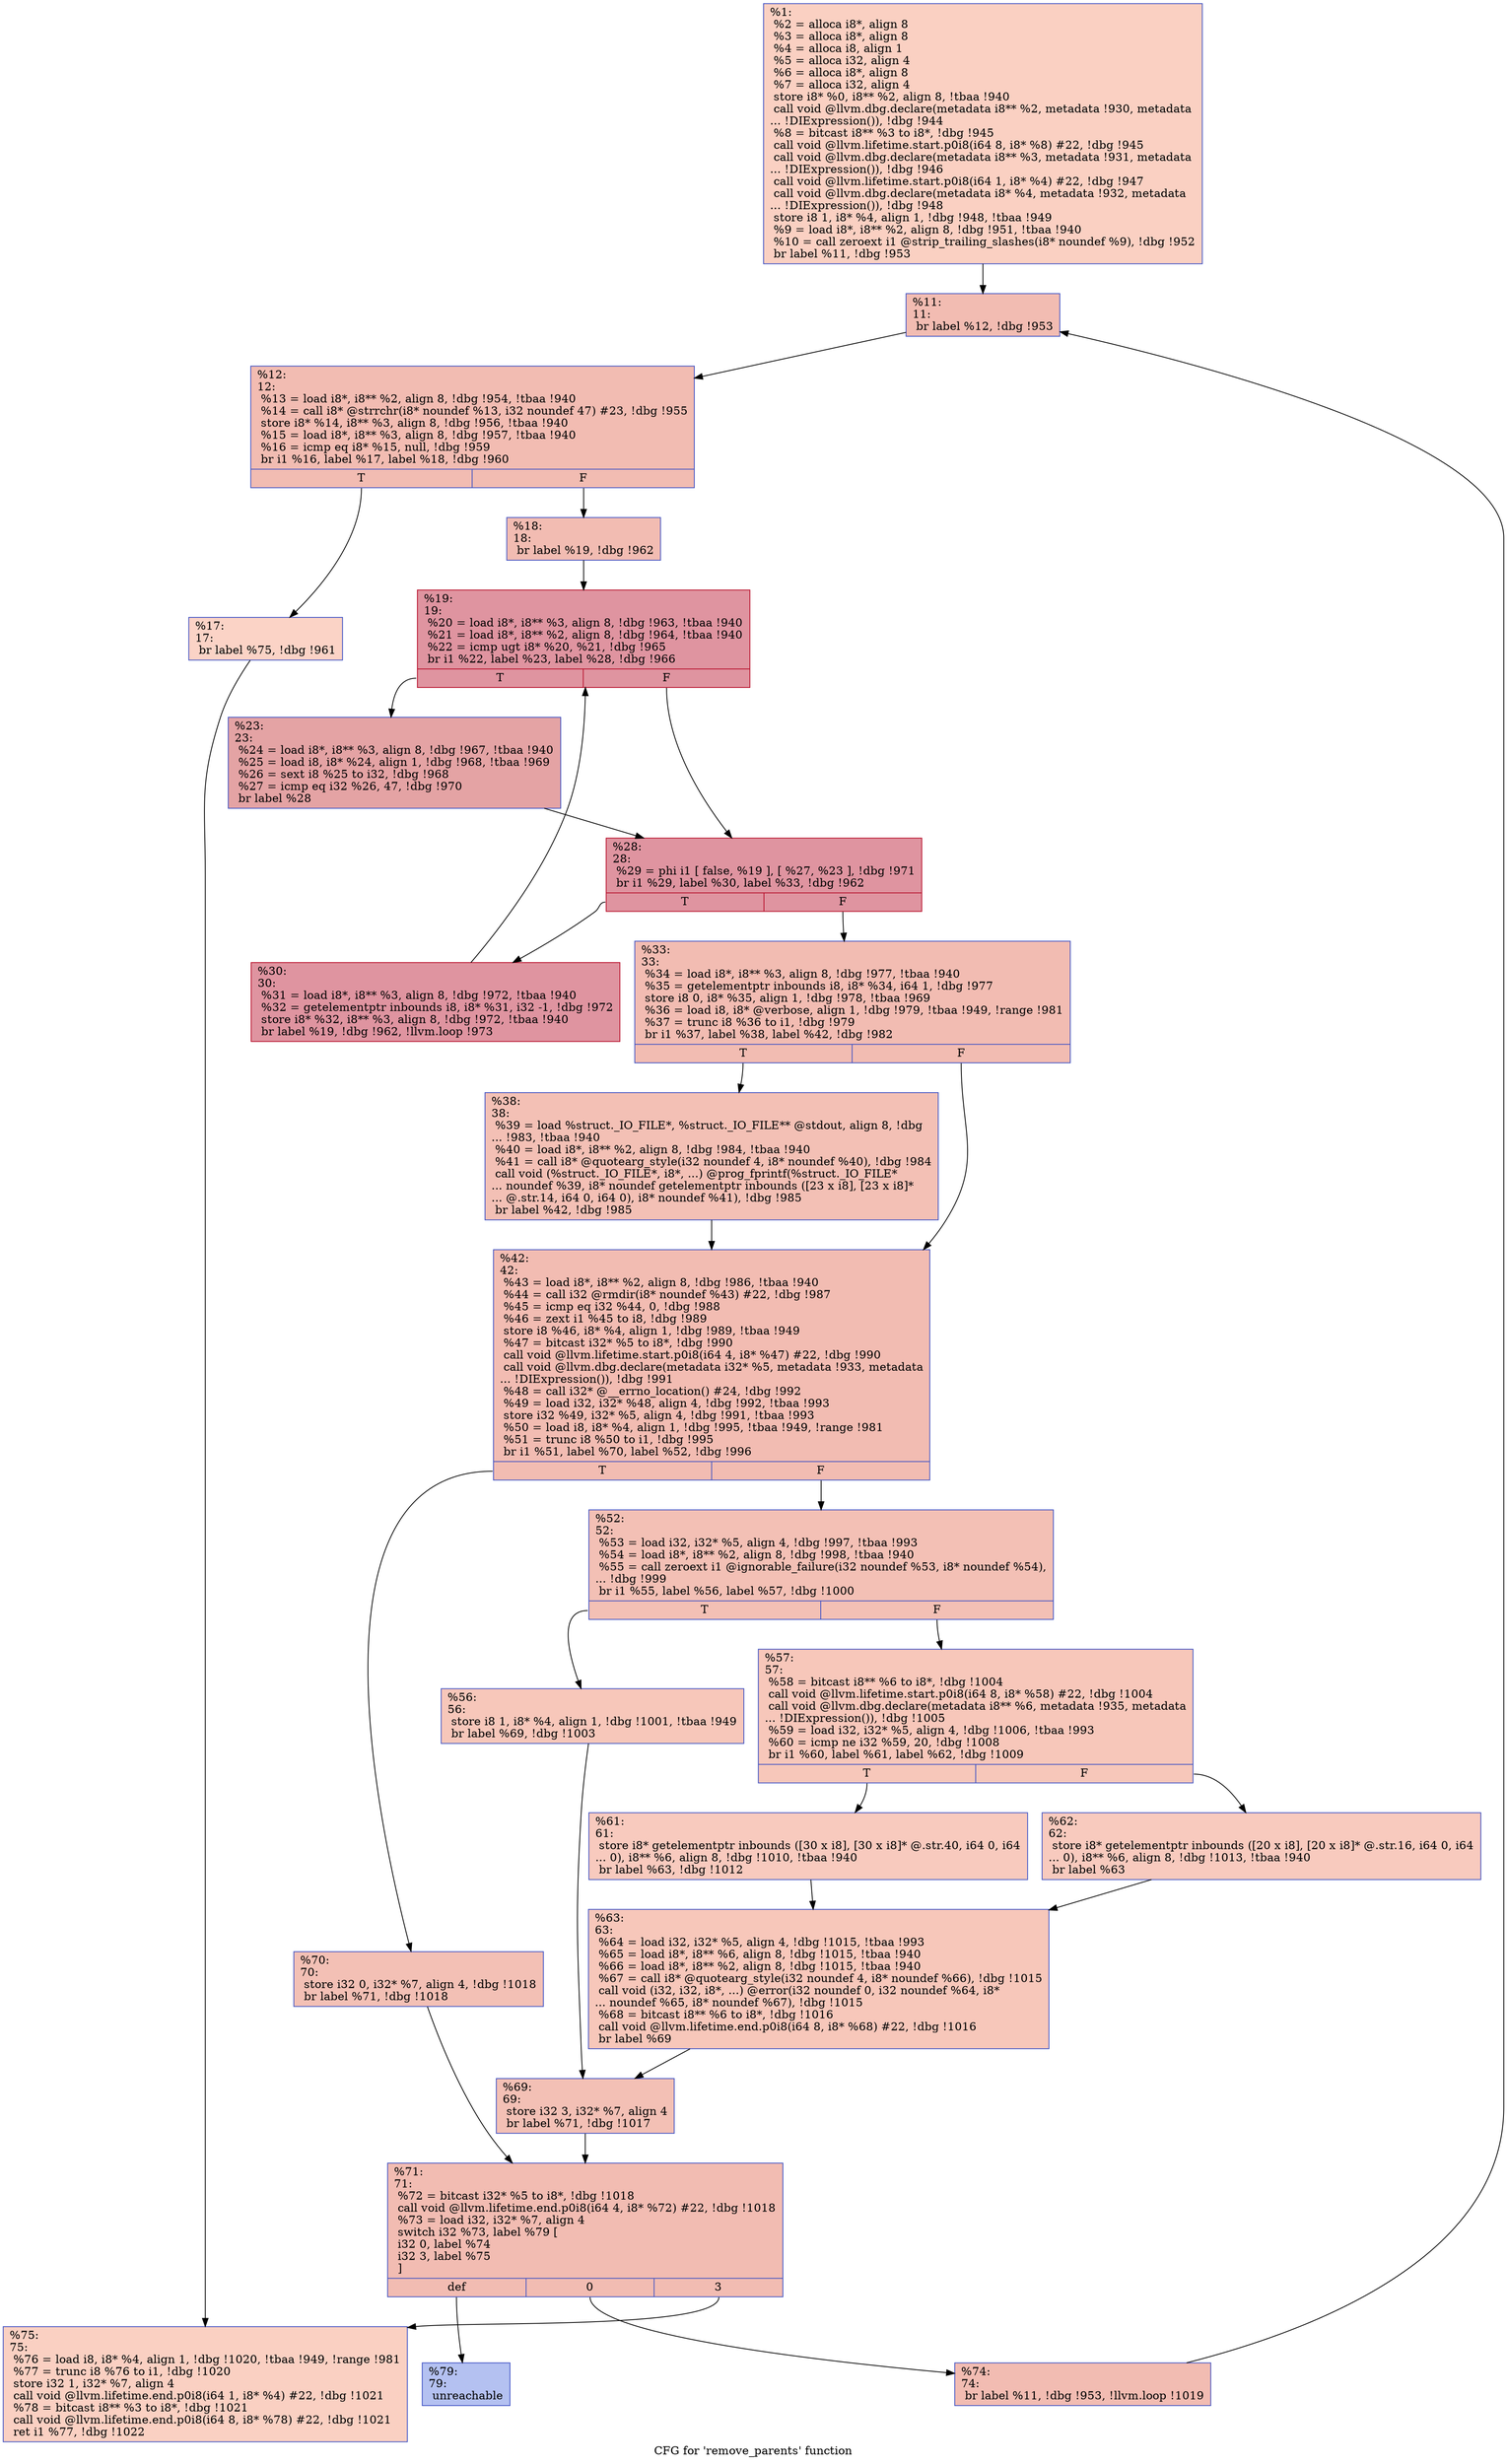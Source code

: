 digraph "CFG for 'remove_parents' function" {
	label="CFG for 'remove_parents' function";

	Node0x214c6e0 [shape=record,color="#3d50c3ff", style=filled, fillcolor="#f3947570",label="{%1:\l  %2 = alloca i8*, align 8\l  %3 = alloca i8*, align 8\l  %4 = alloca i8, align 1\l  %5 = alloca i32, align 4\l  %6 = alloca i8*, align 8\l  %7 = alloca i32, align 4\l  store i8* %0, i8** %2, align 8, !tbaa !940\l  call void @llvm.dbg.declare(metadata i8** %2, metadata !930, metadata\l... !DIExpression()), !dbg !944\l  %8 = bitcast i8** %3 to i8*, !dbg !945\l  call void @llvm.lifetime.start.p0i8(i64 8, i8* %8) #22, !dbg !945\l  call void @llvm.dbg.declare(metadata i8** %3, metadata !931, metadata\l... !DIExpression()), !dbg !946\l  call void @llvm.lifetime.start.p0i8(i64 1, i8* %4) #22, !dbg !947\l  call void @llvm.dbg.declare(metadata i8* %4, metadata !932, metadata\l... !DIExpression()), !dbg !948\l  store i8 1, i8* %4, align 1, !dbg !948, !tbaa !949\l  %9 = load i8*, i8** %2, align 8, !dbg !951, !tbaa !940\l  %10 = call zeroext i1 @strip_trailing_slashes(i8* noundef %9), !dbg !952\l  br label %11, !dbg !953\l}"];
	Node0x214c6e0 -> Node0x214c840;
	Node0x214c840 [shape=record,color="#3d50c3ff", style=filled, fillcolor="#e1675170",label="{%11:\l11:                                               \l  br label %12, !dbg !953\l}"];
	Node0x214c840 -> Node0x214c890;
	Node0x214c890 [shape=record,color="#3d50c3ff", style=filled, fillcolor="#e1675170",label="{%12:\l12:                                               \l  %13 = load i8*, i8** %2, align 8, !dbg !954, !tbaa !940\l  %14 = call i8* @strrchr(i8* noundef %13, i32 noundef 47) #23, !dbg !955\l  store i8* %14, i8** %3, align 8, !dbg !956, !tbaa !940\l  %15 = load i8*, i8** %3, align 8, !dbg !957, !tbaa !940\l  %16 = icmp eq i8* %15, null, !dbg !959\l  br i1 %16, label %17, label %18, !dbg !960\l|{<s0>T|<s1>F}}"];
	Node0x214c890:s0 -> Node0x214c8e0;
	Node0x214c890:s1 -> Node0x214c930;
	Node0x214c8e0 [shape=record,color="#3d50c3ff", style=filled, fillcolor="#f59c7d70",label="{%17:\l17:                                               \l  br label %75, !dbg !961\l}"];
	Node0x214c8e0 -> Node0x214ced0;
	Node0x214c930 [shape=record,color="#3d50c3ff", style=filled, fillcolor="#e1675170",label="{%18:\l18:                                               \l  br label %19, !dbg !962\l}"];
	Node0x214c930 -> Node0x214c980;
	Node0x214c980 [shape=record,color="#b70d28ff", style=filled, fillcolor="#b70d2870",label="{%19:\l19:                                               \l  %20 = load i8*, i8** %3, align 8, !dbg !963, !tbaa !940\l  %21 = load i8*, i8** %2, align 8, !dbg !964, !tbaa !940\l  %22 = icmp ugt i8* %20, %21, !dbg !965\l  br i1 %22, label %23, label %28, !dbg !966\l|{<s0>T|<s1>F}}"];
	Node0x214c980:s0 -> Node0x214c9d0;
	Node0x214c980:s1 -> Node0x214ca20;
	Node0x214c9d0 [shape=record,color="#3d50c3ff", style=filled, fillcolor="#c32e3170",label="{%23:\l23:                                               \l  %24 = load i8*, i8** %3, align 8, !dbg !967, !tbaa !940\l  %25 = load i8, i8* %24, align 1, !dbg !968, !tbaa !969\l  %26 = sext i8 %25 to i32, !dbg !968\l  %27 = icmp eq i32 %26, 47, !dbg !970\l  br label %28\l}"];
	Node0x214c9d0 -> Node0x214ca20;
	Node0x214ca20 [shape=record,color="#b70d28ff", style=filled, fillcolor="#b70d2870",label="{%28:\l28:                                               \l  %29 = phi i1 [ false, %19 ], [ %27, %23 ], !dbg !971\l  br i1 %29, label %30, label %33, !dbg !962\l|{<s0>T|<s1>F}}"];
	Node0x214ca20:s0 -> Node0x214ca70;
	Node0x214ca20:s1 -> Node0x214cac0;
	Node0x214ca70 [shape=record,color="#b70d28ff", style=filled, fillcolor="#b70d2870",label="{%30:\l30:                                               \l  %31 = load i8*, i8** %3, align 8, !dbg !972, !tbaa !940\l  %32 = getelementptr inbounds i8, i8* %31, i32 -1, !dbg !972\l  store i8* %32, i8** %3, align 8, !dbg !972, !tbaa !940\l  br label %19, !dbg !962, !llvm.loop !973\l}"];
	Node0x214ca70 -> Node0x214c980;
	Node0x214cac0 [shape=record,color="#3d50c3ff", style=filled, fillcolor="#e1675170",label="{%33:\l33:                                               \l  %34 = load i8*, i8** %3, align 8, !dbg !977, !tbaa !940\l  %35 = getelementptr inbounds i8, i8* %34, i64 1, !dbg !977\l  store i8 0, i8* %35, align 1, !dbg !978, !tbaa !969\l  %36 = load i8, i8* @verbose, align 1, !dbg !979, !tbaa !949, !range !981\l  %37 = trunc i8 %36 to i1, !dbg !979\l  br i1 %37, label %38, label %42, !dbg !982\l|{<s0>T|<s1>F}}"];
	Node0x214cac0:s0 -> Node0x214cb10;
	Node0x214cac0:s1 -> Node0x214cb60;
	Node0x214cb10 [shape=record,color="#3d50c3ff", style=filled, fillcolor="#e5705870",label="{%38:\l38:                                               \l  %39 = load %struct._IO_FILE*, %struct._IO_FILE** @stdout, align 8, !dbg\l... !983, !tbaa !940\l  %40 = load i8*, i8** %2, align 8, !dbg !984, !tbaa !940\l  %41 = call i8* @quotearg_style(i32 noundef 4, i8* noundef %40), !dbg !984\l  call void (%struct._IO_FILE*, i8*, ...) @prog_fprintf(%struct._IO_FILE*\l... noundef %39, i8* noundef getelementptr inbounds ([23 x i8], [23 x i8]*\l... @.str.14, i64 0, i64 0), i8* noundef %41), !dbg !985\l  br label %42, !dbg !985\l}"];
	Node0x214cb10 -> Node0x214cb60;
	Node0x214cb60 [shape=record,color="#3d50c3ff", style=filled, fillcolor="#e1675170",label="{%42:\l42:                                               \l  %43 = load i8*, i8** %2, align 8, !dbg !986, !tbaa !940\l  %44 = call i32 @rmdir(i8* noundef %43) #22, !dbg !987\l  %45 = icmp eq i32 %44, 0, !dbg !988\l  %46 = zext i1 %45 to i8, !dbg !989\l  store i8 %46, i8* %4, align 1, !dbg !989, !tbaa !949\l  %47 = bitcast i32* %5 to i8*, !dbg !990\l  call void @llvm.lifetime.start.p0i8(i64 4, i8* %47) #22, !dbg !990\l  call void @llvm.dbg.declare(metadata i32* %5, metadata !933, metadata\l... !DIExpression()), !dbg !991\l  %48 = call i32* @__errno_location() #24, !dbg !992\l  %49 = load i32, i32* %48, align 4, !dbg !992, !tbaa !993\l  store i32 %49, i32* %5, align 4, !dbg !991, !tbaa !993\l  %50 = load i8, i8* %4, align 1, !dbg !995, !tbaa !949, !range !981\l  %51 = trunc i8 %50 to i1, !dbg !995\l  br i1 %51, label %70, label %52, !dbg !996\l|{<s0>T|<s1>F}}"];
	Node0x214cb60:s0 -> Node0x214cde0;
	Node0x214cb60:s1 -> Node0x214cbb0;
	Node0x214cbb0 [shape=record,color="#3d50c3ff", style=filled, fillcolor="#e5705870",label="{%52:\l52:                                               \l  %53 = load i32, i32* %5, align 4, !dbg !997, !tbaa !993\l  %54 = load i8*, i8** %2, align 8, !dbg !998, !tbaa !940\l  %55 = call zeroext i1 @ignorable_failure(i32 noundef %53, i8* noundef %54),\l... !dbg !999\l  br i1 %55, label %56, label %57, !dbg !1000\l|{<s0>T|<s1>F}}"];
	Node0x214cbb0:s0 -> Node0x214cc00;
	Node0x214cbb0:s1 -> Node0x214cc50;
	Node0x214cc00 [shape=record,color="#3d50c3ff", style=filled, fillcolor="#ec7f6370",label="{%56:\l56:                                               \l  store i8 1, i8* %4, align 1, !dbg !1001, !tbaa !949\l  br label %69, !dbg !1003\l}"];
	Node0x214cc00 -> Node0x214cd90;
	Node0x214cc50 [shape=record,color="#3d50c3ff", style=filled, fillcolor="#ec7f6370",label="{%57:\l57:                                               \l  %58 = bitcast i8** %6 to i8*, !dbg !1004\l  call void @llvm.lifetime.start.p0i8(i64 8, i8* %58) #22, !dbg !1004\l  call void @llvm.dbg.declare(metadata i8** %6, metadata !935, metadata\l... !DIExpression()), !dbg !1005\l  %59 = load i32, i32* %5, align 4, !dbg !1006, !tbaa !993\l  %60 = icmp ne i32 %59, 20, !dbg !1008\l  br i1 %60, label %61, label %62, !dbg !1009\l|{<s0>T|<s1>F}}"];
	Node0x214cc50:s0 -> Node0x214cca0;
	Node0x214cc50:s1 -> Node0x214ccf0;
	Node0x214cca0 [shape=record,color="#3d50c3ff", style=filled, fillcolor="#ef886b70",label="{%61:\l61:                                               \l  store i8* getelementptr inbounds ([30 x i8], [30 x i8]* @.str.40, i64 0, i64\l... 0), i8** %6, align 8, !dbg !1010, !tbaa !940\l  br label %63, !dbg !1012\l}"];
	Node0x214cca0 -> Node0x214cd40;
	Node0x214ccf0 [shape=record,color="#3d50c3ff", style=filled, fillcolor="#ef886b70",label="{%62:\l62:                                               \l  store i8* getelementptr inbounds ([20 x i8], [20 x i8]* @.str.16, i64 0, i64\l... 0), i8** %6, align 8, !dbg !1013, !tbaa !940\l  br label %63\l}"];
	Node0x214ccf0 -> Node0x214cd40;
	Node0x214cd40 [shape=record,color="#3d50c3ff", style=filled, fillcolor="#ec7f6370",label="{%63:\l63:                                               \l  %64 = load i32, i32* %5, align 4, !dbg !1015, !tbaa !993\l  %65 = load i8*, i8** %6, align 8, !dbg !1015, !tbaa !940\l  %66 = load i8*, i8** %2, align 8, !dbg !1015, !tbaa !940\l  %67 = call i8* @quotearg_style(i32 noundef 4, i8* noundef %66), !dbg !1015\l  call void (i32, i32, i8*, ...) @error(i32 noundef 0, i32 noundef %64, i8*\l... noundef %65, i8* noundef %67), !dbg !1015\l  %68 = bitcast i8** %6 to i8*, !dbg !1016\l  call void @llvm.lifetime.end.p0i8(i64 8, i8* %68) #22, !dbg !1016\l  br label %69\l}"];
	Node0x214cd40 -> Node0x214cd90;
	Node0x214cd90 [shape=record,color="#3d50c3ff", style=filled, fillcolor="#e5705870",label="{%69:\l69:                                               \l  store i32 3, i32* %7, align 4\l  br label %71, !dbg !1017\l}"];
	Node0x214cd90 -> Node0x214ce30;
	Node0x214cde0 [shape=record,color="#3d50c3ff", style=filled, fillcolor="#e5705870",label="{%70:\l70:                                               \l  store i32 0, i32* %7, align 4, !dbg !1018\l  br label %71, !dbg !1018\l}"];
	Node0x214cde0 -> Node0x214ce30;
	Node0x214ce30 [shape=record,color="#3d50c3ff", style=filled, fillcolor="#e1675170",label="{%71:\l71:                                               \l  %72 = bitcast i32* %5 to i8*, !dbg !1018\l  call void @llvm.lifetime.end.p0i8(i64 4, i8* %72) #22, !dbg !1018\l  %73 = load i32, i32* %7, align 4\l  switch i32 %73, label %79 [\l    i32 0, label %74\l    i32 3, label %75\l  ]\l|{<s0>def|<s1>0|<s2>3}}"];
	Node0x214ce30:s0 -> Node0x214cf20;
	Node0x214ce30:s1 -> Node0x214ce80;
	Node0x214ce30:s2 -> Node0x214ced0;
	Node0x214ce80 [shape=record,color="#3d50c3ff", style=filled, fillcolor="#e1675170",label="{%74:\l74:                                               \l  br label %11, !dbg !953, !llvm.loop !1019\l}"];
	Node0x214ce80 -> Node0x214c840;
	Node0x214ced0 [shape=record,color="#3d50c3ff", style=filled, fillcolor="#f3947570",label="{%75:\l75:                                               \l  %76 = load i8, i8* %4, align 1, !dbg !1020, !tbaa !949, !range !981\l  %77 = trunc i8 %76 to i1, !dbg !1020\l  store i32 1, i32* %7, align 4\l  call void @llvm.lifetime.end.p0i8(i64 1, i8* %4) #22, !dbg !1021\l  %78 = bitcast i8** %3 to i8*, !dbg !1021\l  call void @llvm.lifetime.end.p0i8(i64 8, i8* %78) #22, !dbg !1021\l  ret i1 %77, !dbg !1022\l}"];
	Node0x214cf20 [shape=record,color="#3d50c3ff", style=filled, fillcolor="#5572df70",label="{%79:\l79:                                               \l  unreachable\l}"];
}
